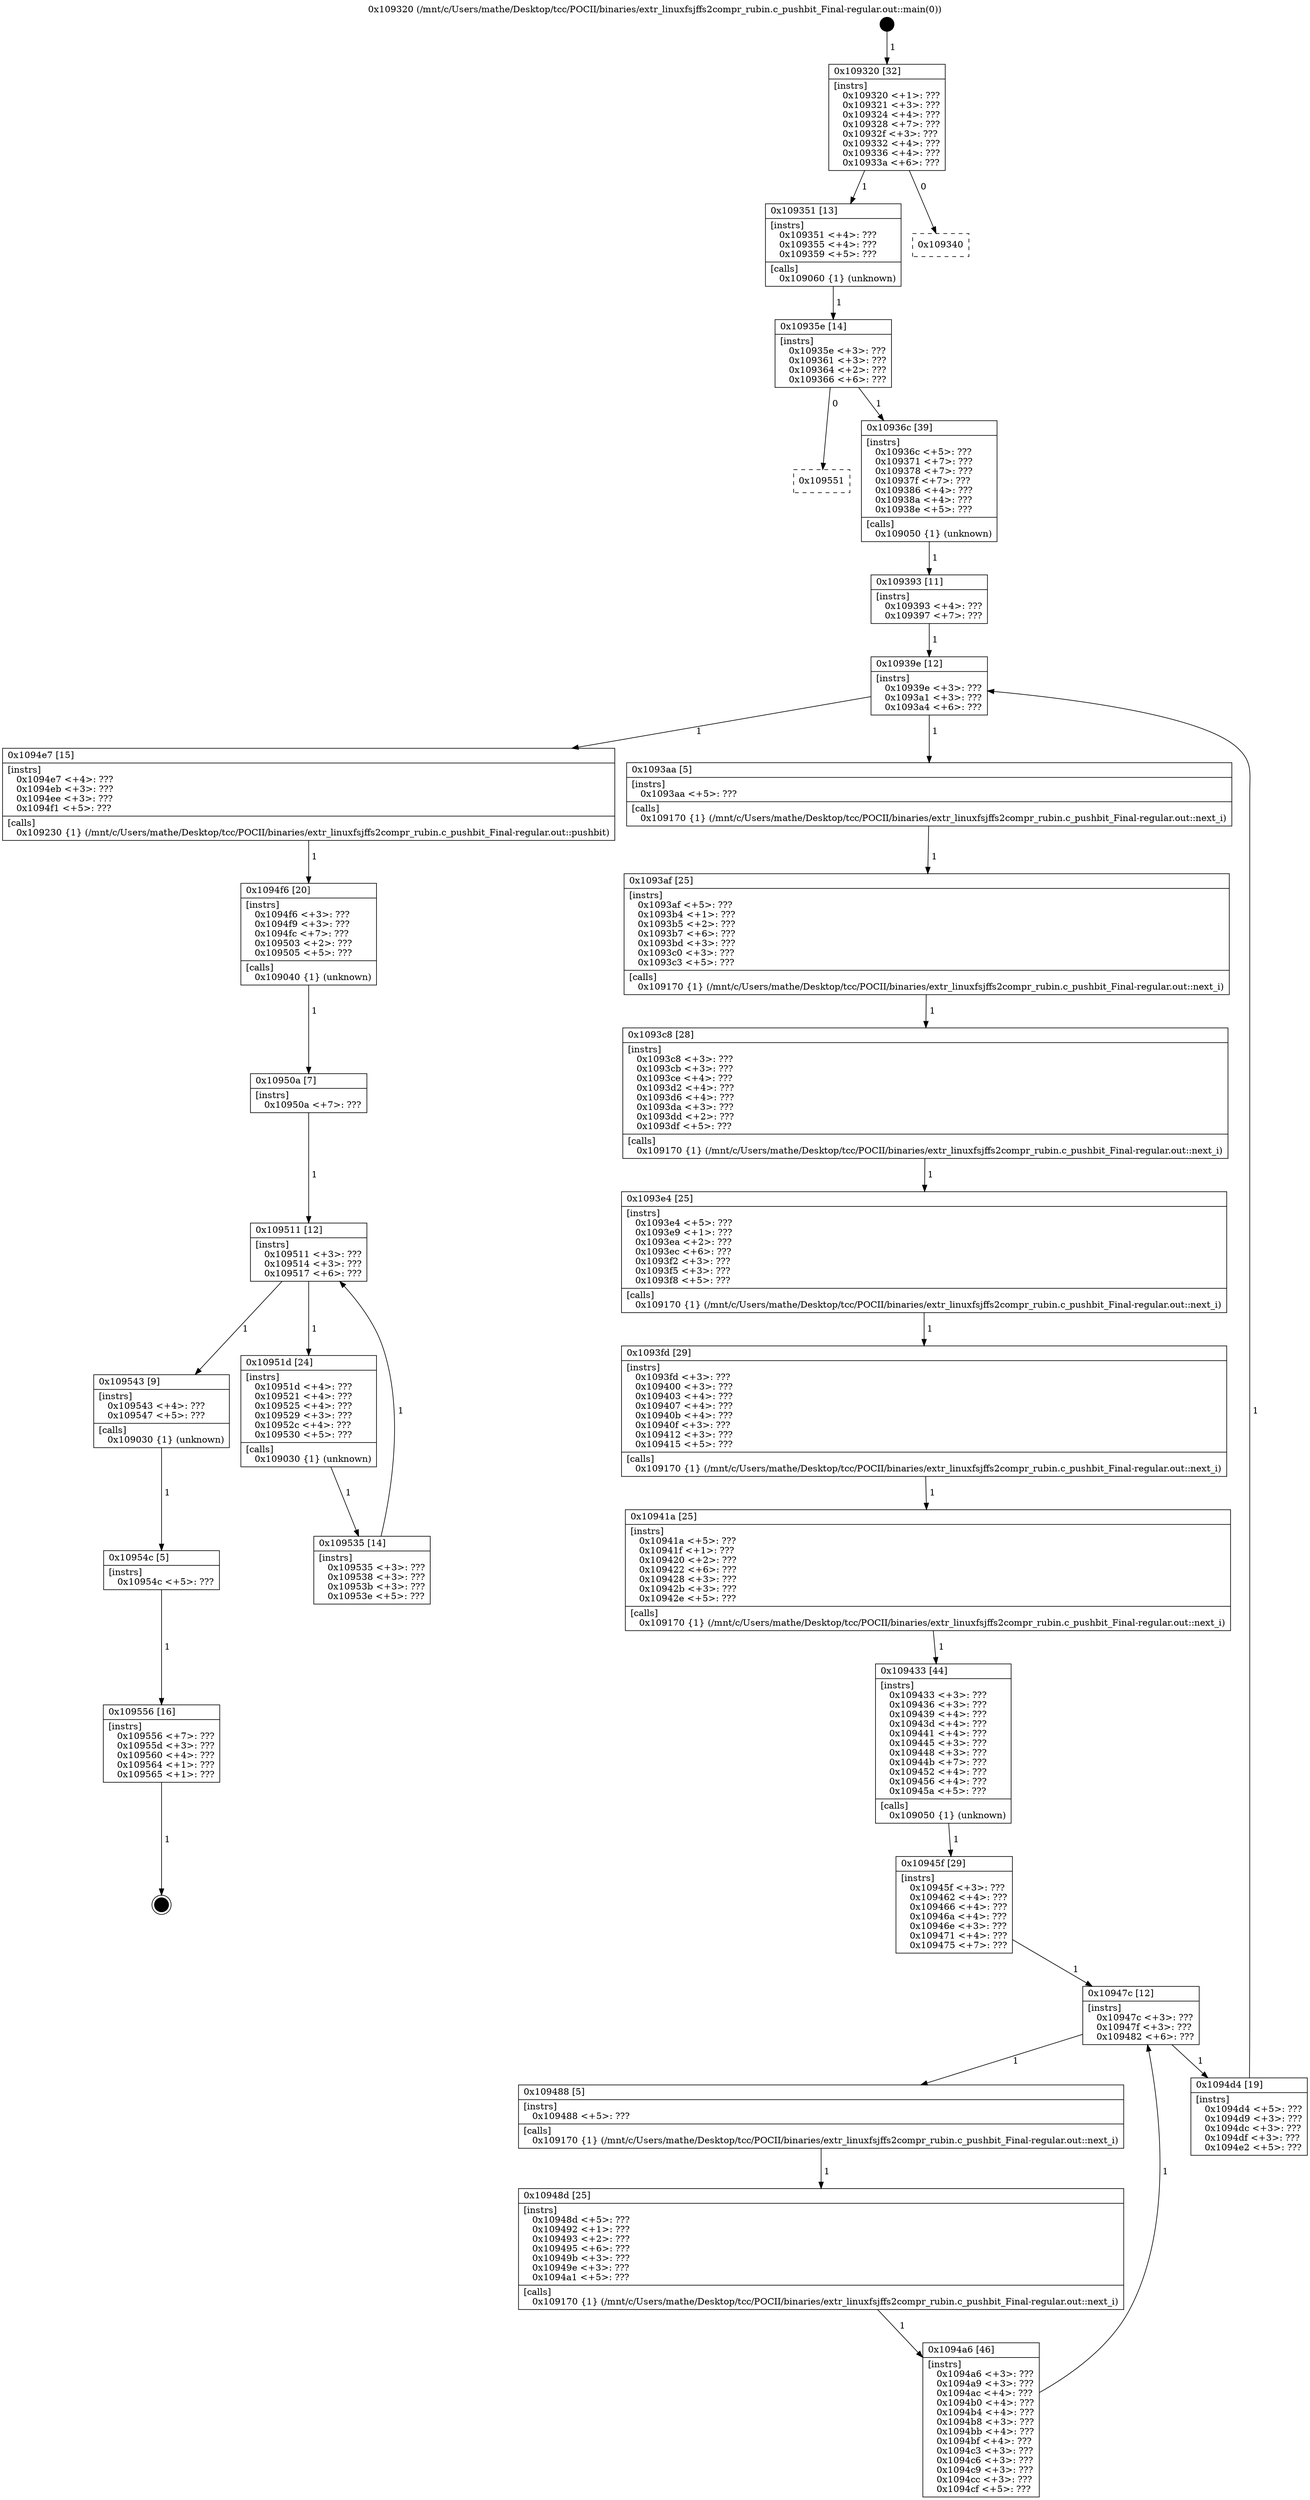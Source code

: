 digraph "0x109320" {
  label = "0x109320 (/mnt/c/Users/mathe/Desktop/tcc/POCII/binaries/extr_linuxfsjffs2compr_rubin.c_pushbit_Final-regular.out::main(0))"
  labelloc = "t"
  node[shape=record]

  Entry [label="",width=0.3,height=0.3,shape=circle,fillcolor=black,style=filled]
  "0x109320" [label="{
     0x109320 [32]\l
     | [instrs]\l
     &nbsp;&nbsp;0x109320 \<+1\>: ???\l
     &nbsp;&nbsp;0x109321 \<+3\>: ???\l
     &nbsp;&nbsp;0x109324 \<+4\>: ???\l
     &nbsp;&nbsp;0x109328 \<+7\>: ???\l
     &nbsp;&nbsp;0x10932f \<+3\>: ???\l
     &nbsp;&nbsp;0x109332 \<+4\>: ???\l
     &nbsp;&nbsp;0x109336 \<+4\>: ???\l
     &nbsp;&nbsp;0x10933a \<+6\>: ???\l
  }"]
  "0x109351" [label="{
     0x109351 [13]\l
     | [instrs]\l
     &nbsp;&nbsp;0x109351 \<+4\>: ???\l
     &nbsp;&nbsp;0x109355 \<+4\>: ???\l
     &nbsp;&nbsp;0x109359 \<+5\>: ???\l
     | [calls]\l
     &nbsp;&nbsp;0x109060 \{1\} (unknown)\l
  }"]
  "0x109340" [label="{
     0x109340\l
  }", style=dashed]
  "0x10935e" [label="{
     0x10935e [14]\l
     | [instrs]\l
     &nbsp;&nbsp;0x10935e \<+3\>: ???\l
     &nbsp;&nbsp;0x109361 \<+3\>: ???\l
     &nbsp;&nbsp;0x109364 \<+2\>: ???\l
     &nbsp;&nbsp;0x109366 \<+6\>: ???\l
  }"]
  "0x109551" [label="{
     0x109551\l
  }", style=dashed]
  "0x10936c" [label="{
     0x10936c [39]\l
     | [instrs]\l
     &nbsp;&nbsp;0x10936c \<+5\>: ???\l
     &nbsp;&nbsp;0x109371 \<+7\>: ???\l
     &nbsp;&nbsp;0x109378 \<+7\>: ???\l
     &nbsp;&nbsp;0x10937f \<+7\>: ???\l
     &nbsp;&nbsp;0x109386 \<+4\>: ???\l
     &nbsp;&nbsp;0x10938a \<+4\>: ???\l
     &nbsp;&nbsp;0x10938e \<+5\>: ???\l
     | [calls]\l
     &nbsp;&nbsp;0x109050 \{1\} (unknown)\l
  }"]
  Exit [label="",width=0.3,height=0.3,shape=circle,fillcolor=black,style=filled,peripheries=2]
  "0x10939e" [label="{
     0x10939e [12]\l
     | [instrs]\l
     &nbsp;&nbsp;0x10939e \<+3\>: ???\l
     &nbsp;&nbsp;0x1093a1 \<+3\>: ???\l
     &nbsp;&nbsp;0x1093a4 \<+6\>: ???\l
  }"]
  "0x1094e7" [label="{
     0x1094e7 [15]\l
     | [instrs]\l
     &nbsp;&nbsp;0x1094e7 \<+4\>: ???\l
     &nbsp;&nbsp;0x1094eb \<+3\>: ???\l
     &nbsp;&nbsp;0x1094ee \<+3\>: ???\l
     &nbsp;&nbsp;0x1094f1 \<+5\>: ???\l
     | [calls]\l
     &nbsp;&nbsp;0x109230 \{1\} (/mnt/c/Users/mathe/Desktop/tcc/POCII/binaries/extr_linuxfsjffs2compr_rubin.c_pushbit_Final-regular.out::pushbit)\l
  }"]
  "0x1093aa" [label="{
     0x1093aa [5]\l
     | [instrs]\l
     &nbsp;&nbsp;0x1093aa \<+5\>: ???\l
     | [calls]\l
     &nbsp;&nbsp;0x109170 \{1\} (/mnt/c/Users/mathe/Desktop/tcc/POCII/binaries/extr_linuxfsjffs2compr_rubin.c_pushbit_Final-regular.out::next_i)\l
  }"]
  "0x1093af" [label="{
     0x1093af [25]\l
     | [instrs]\l
     &nbsp;&nbsp;0x1093af \<+5\>: ???\l
     &nbsp;&nbsp;0x1093b4 \<+1\>: ???\l
     &nbsp;&nbsp;0x1093b5 \<+2\>: ???\l
     &nbsp;&nbsp;0x1093b7 \<+6\>: ???\l
     &nbsp;&nbsp;0x1093bd \<+3\>: ???\l
     &nbsp;&nbsp;0x1093c0 \<+3\>: ???\l
     &nbsp;&nbsp;0x1093c3 \<+5\>: ???\l
     | [calls]\l
     &nbsp;&nbsp;0x109170 \{1\} (/mnt/c/Users/mathe/Desktop/tcc/POCII/binaries/extr_linuxfsjffs2compr_rubin.c_pushbit_Final-regular.out::next_i)\l
  }"]
  "0x1093c8" [label="{
     0x1093c8 [28]\l
     | [instrs]\l
     &nbsp;&nbsp;0x1093c8 \<+3\>: ???\l
     &nbsp;&nbsp;0x1093cb \<+3\>: ???\l
     &nbsp;&nbsp;0x1093ce \<+4\>: ???\l
     &nbsp;&nbsp;0x1093d2 \<+4\>: ???\l
     &nbsp;&nbsp;0x1093d6 \<+4\>: ???\l
     &nbsp;&nbsp;0x1093da \<+3\>: ???\l
     &nbsp;&nbsp;0x1093dd \<+2\>: ???\l
     &nbsp;&nbsp;0x1093df \<+5\>: ???\l
     | [calls]\l
     &nbsp;&nbsp;0x109170 \{1\} (/mnt/c/Users/mathe/Desktop/tcc/POCII/binaries/extr_linuxfsjffs2compr_rubin.c_pushbit_Final-regular.out::next_i)\l
  }"]
  "0x1093e4" [label="{
     0x1093e4 [25]\l
     | [instrs]\l
     &nbsp;&nbsp;0x1093e4 \<+5\>: ???\l
     &nbsp;&nbsp;0x1093e9 \<+1\>: ???\l
     &nbsp;&nbsp;0x1093ea \<+2\>: ???\l
     &nbsp;&nbsp;0x1093ec \<+6\>: ???\l
     &nbsp;&nbsp;0x1093f2 \<+3\>: ???\l
     &nbsp;&nbsp;0x1093f5 \<+3\>: ???\l
     &nbsp;&nbsp;0x1093f8 \<+5\>: ???\l
     | [calls]\l
     &nbsp;&nbsp;0x109170 \{1\} (/mnt/c/Users/mathe/Desktop/tcc/POCII/binaries/extr_linuxfsjffs2compr_rubin.c_pushbit_Final-regular.out::next_i)\l
  }"]
  "0x1093fd" [label="{
     0x1093fd [29]\l
     | [instrs]\l
     &nbsp;&nbsp;0x1093fd \<+3\>: ???\l
     &nbsp;&nbsp;0x109400 \<+3\>: ???\l
     &nbsp;&nbsp;0x109403 \<+4\>: ???\l
     &nbsp;&nbsp;0x109407 \<+4\>: ???\l
     &nbsp;&nbsp;0x10940b \<+4\>: ???\l
     &nbsp;&nbsp;0x10940f \<+3\>: ???\l
     &nbsp;&nbsp;0x109412 \<+3\>: ???\l
     &nbsp;&nbsp;0x109415 \<+5\>: ???\l
     | [calls]\l
     &nbsp;&nbsp;0x109170 \{1\} (/mnt/c/Users/mathe/Desktop/tcc/POCII/binaries/extr_linuxfsjffs2compr_rubin.c_pushbit_Final-regular.out::next_i)\l
  }"]
  "0x10941a" [label="{
     0x10941a [25]\l
     | [instrs]\l
     &nbsp;&nbsp;0x10941a \<+5\>: ???\l
     &nbsp;&nbsp;0x10941f \<+1\>: ???\l
     &nbsp;&nbsp;0x109420 \<+2\>: ???\l
     &nbsp;&nbsp;0x109422 \<+6\>: ???\l
     &nbsp;&nbsp;0x109428 \<+3\>: ???\l
     &nbsp;&nbsp;0x10942b \<+3\>: ???\l
     &nbsp;&nbsp;0x10942e \<+5\>: ???\l
     | [calls]\l
     &nbsp;&nbsp;0x109170 \{1\} (/mnt/c/Users/mathe/Desktop/tcc/POCII/binaries/extr_linuxfsjffs2compr_rubin.c_pushbit_Final-regular.out::next_i)\l
  }"]
  "0x109433" [label="{
     0x109433 [44]\l
     | [instrs]\l
     &nbsp;&nbsp;0x109433 \<+3\>: ???\l
     &nbsp;&nbsp;0x109436 \<+3\>: ???\l
     &nbsp;&nbsp;0x109439 \<+4\>: ???\l
     &nbsp;&nbsp;0x10943d \<+4\>: ???\l
     &nbsp;&nbsp;0x109441 \<+4\>: ???\l
     &nbsp;&nbsp;0x109445 \<+3\>: ???\l
     &nbsp;&nbsp;0x109448 \<+3\>: ???\l
     &nbsp;&nbsp;0x10944b \<+7\>: ???\l
     &nbsp;&nbsp;0x109452 \<+4\>: ???\l
     &nbsp;&nbsp;0x109456 \<+4\>: ???\l
     &nbsp;&nbsp;0x10945a \<+5\>: ???\l
     | [calls]\l
     &nbsp;&nbsp;0x109050 \{1\} (unknown)\l
  }"]
  "0x10947c" [label="{
     0x10947c [12]\l
     | [instrs]\l
     &nbsp;&nbsp;0x10947c \<+3\>: ???\l
     &nbsp;&nbsp;0x10947f \<+3\>: ???\l
     &nbsp;&nbsp;0x109482 \<+6\>: ???\l
  }"]
  "0x1094d4" [label="{
     0x1094d4 [19]\l
     | [instrs]\l
     &nbsp;&nbsp;0x1094d4 \<+5\>: ???\l
     &nbsp;&nbsp;0x1094d9 \<+3\>: ???\l
     &nbsp;&nbsp;0x1094dc \<+3\>: ???\l
     &nbsp;&nbsp;0x1094df \<+3\>: ???\l
     &nbsp;&nbsp;0x1094e2 \<+5\>: ???\l
  }"]
  "0x109488" [label="{
     0x109488 [5]\l
     | [instrs]\l
     &nbsp;&nbsp;0x109488 \<+5\>: ???\l
     | [calls]\l
     &nbsp;&nbsp;0x109170 \{1\} (/mnt/c/Users/mathe/Desktop/tcc/POCII/binaries/extr_linuxfsjffs2compr_rubin.c_pushbit_Final-regular.out::next_i)\l
  }"]
  "0x10948d" [label="{
     0x10948d [25]\l
     | [instrs]\l
     &nbsp;&nbsp;0x10948d \<+5\>: ???\l
     &nbsp;&nbsp;0x109492 \<+1\>: ???\l
     &nbsp;&nbsp;0x109493 \<+2\>: ???\l
     &nbsp;&nbsp;0x109495 \<+6\>: ???\l
     &nbsp;&nbsp;0x10949b \<+3\>: ???\l
     &nbsp;&nbsp;0x10949e \<+3\>: ???\l
     &nbsp;&nbsp;0x1094a1 \<+5\>: ???\l
     | [calls]\l
     &nbsp;&nbsp;0x109170 \{1\} (/mnt/c/Users/mathe/Desktop/tcc/POCII/binaries/extr_linuxfsjffs2compr_rubin.c_pushbit_Final-regular.out::next_i)\l
  }"]
  "0x1094a6" [label="{
     0x1094a6 [46]\l
     | [instrs]\l
     &nbsp;&nbsp;0x1094a6 \<+3\>: ???\l
     &nbsp;&nbsp;0x1094a9 \<+3\>: ???\l
     &nbsp;&nbsp;0x1094ac \<+4\>: ???\l
     &nbsp;&nbsp;0x1094b0 \<+4\>: ???\l
     &nbsp;&nbsp;0x1094b4 \<+4\>: ???\l
     &nbsp;&nbsp;0x1094b8 \<+3\>: ???\l
     &nbsp;&nbsp;0x1094bb \<+4\>: ???\l
     &nbsp;&nbsp;0x1094bf \<+4\>: ???\l
     &nbsp;&nbsp;0x1094c3 \<+3\>: ???\l
     &nbsp;&nbsp;0x1094c6 \<+3\>: ???\l
     &nbsp;&nbsp;0x1094c9 \<+3\>: ???\l
     &nbsp;&nbsp;0x1094cc \<+3\>: ???\l
     &nbsp;&nbsp;0x1094cf \<+5\>: ???\l
  }"]
  "0x10945f" [label="{
     0x10945f [29]\l
     | [instrs]\l
     &nbsp;&nbsp;0x10945f \<+3\>: ???\l
     &nbsp;&nbsp;0x109462 \<+4\>: ???\l
     &nbsp;&nbsp;0x109466 \<+4\>: ???\l
     &nbsp;&nbsp;0x10946a \<+4\>: ???\l
     &nbsp;&nbsp;0x10946e \<+3\>: ???\l
     &nbsp;&nbsp;0x109471 \<+4\>: ???\l
     &nbsp;&nbsp;0x109475 \<+7\>: ???\l
  }"]
  "0x109556" [label="{
     0x109556 [16]\l
     | [instrs]\l
     &nbsp;&nbsp;0x109556 \<+7\>: ???\l
     &nbsp;&nbsp;0x10955d \<+3\>: ???\l
     &nbsp;&nbsp;0x109560 \<+4\>: ???\l
     &nbsp;&nbsp;0x109564 \<+1\>: ???\l
     &nbsp;&nbsp;0x109565 \<+1\>: ???\l
  }"]
  "0x109393" [label="{
     0x109393 [11]\l
     | [instrs]\l
     &nbsp;&nbsp;0x109393 \<+4\>: ???\l
     &nbsp;&nbsp;0x109397 \<+7\>: ???\l
  }"]
  "0x1094f6" [label="{
     0x1094f6 [20]\l
     | [instrs]\l
     &nbsp;&nbsp;0x1094f6 \<+3\>: ???\l
     &nbsp;&nbsp;0x1094f9 \<+3\>: ???\l
     &nbsp;&nbsp;0x1094fc \<+7\>: ???\l
     &nbsp;&nbsp;0x109503 \<+2\>: ???\l
     &nbsp;&nbsp;0x109505 \<+5\>: ???\l
     | [calls]\l
     &nbsp;&nbsp;0x109040 \{1\} (unknown)\l
  }"]
  "0x109511" [label="{
     0x109511 [12]\l
     | [instrs]\l
     &nbsp;&nbsp;0x109511 \<+3\>: ???\l
     &nbsp;&nbsp;0x109514 \<+3\>: ???\l
     &nbsp;&nbsp;0x109517 \<+6\>: ???\l
  }"]
  "0x109543" [label="{
     0x109543 [9]\l
     | [instrs]\l
     &nbsp;&nbsp;0x109543 \<+4\>: ???\l
     &nbsp;&nbsp;0x109547 \<+5\>: ???\l
     | [calls]\l
     &nbsp;&nbsp;0x109030 \{1\} (unknown)\l
  }"]
  "0x10951d" [label="{
     0x10951d [24]\l
     | [instrs]\l
     &nbsp;&nbsp;0x10951d \<+4\>: ???\l
     &nbsp;&nbsp;0x109521 \<+4\>: ???\l
     &nbsp;&nbsp;0x109525 \<+4\>: ???\l
     &nbsp;&nbsp;0x109529 \<+3\>: ???\l
     &nbsp;&nbsp;0x10952c \<+4\>: ???\l
     &nbsp;&nbsp;0x109530 \<+5\>: ???\l
     | [calls]\l
     &nbsp;&nbsp;0x109030 \{1\} (unknown)\l
  }"]
  "0x109535" [label="{
     0x109535 [14]\l
     | [instrs]\l
     &nbsp;&nbsp;0x109535 \<+3\>: ???\l
     &nbsp;&nbsp;0x109538 \<+3\>: ???\l
     &nbsp;&nbsp;0x10953b \<+3\>: ???\l
     &nbsp;&nbsp;0x10953e \<+5\>: ???\l
  }"]
  "0x10950a" [label="{
     0x10950a [7]\l
     | [instrs]\l
     &nbsp;&nbsp;0x10950a \<+7\>: ???\l
  }"]
  "0x10954c" [label="{
     0x10954c [5]\l
     | [instrs]\l
     &nbsp;&nbsp;0x10954c \<+5\>: ???\l
  }"]
  Entry -> "0x109320" [label=" 1"]
  "0x109320" -> "0x109351" [label=" 1"]
  "0x109320" -> "0x109340" [label=" 0"]
  "0x109351" -> "0x10935e" [label=" 1"]
  "0x10935e" -> "0x109551" [label=" 0"]
  "0x10935e" -> "0x10936c" [label=" 1"]
  "0x109556" -> Exit [label=" 1"]
  "0x10936c" -> "0x109393" [label=" 1"]
  "0x10939e" -> "0x1094e7" [label=" 1"]
  "0x10939e" -> "0x1093aa" [label=" 1"]
  "0x1093aa" -> "0x1093af" [label=" 1"]
  "0x1093af" -> "0x1093c8" [label=" 1"]
  "0x1093c8" -> "0x1093e4" [label=" 1"]
  "0x1093e4" -> "0x1093fd" [label=" 1"]
  "0x1093fd" -> "0x10941a" [label=" 1"]
  "0x10941a" -> "0x109433" [label=" 1"]
  "0x109433" -> "0x10945f" [label=" 1"]
  "0x10947c" -> "0x1094d4" [label=" 1"]
  "0x10947c" -> "0x109488" [label=" 1"]
  "0x109488" -> "0x10948d" [label=" 1"]
  "0x10948d" -> "0x1094a6" [label=" 1"]
  "0x10945f" -> "0x10947c" [label=" 1"]
  "0x1094a6" -> "0x10947c" [label=" 1"]
  "0x10954c" -> "0x109556" [label=" 1"]
  "0x109393" -> "0x10939e" [label=" 1"]
  "0x1094d4" -> "0x10939e" [label=" 1"]
  "0x1094e7" -> "0x1094f6" [label=" 1"]
  "0x1094f6" -> "0x10950a" [label=" 1"]
  "0x109511" -> "0x109543" [label=" 1"]
  "0x109511" -> "0x10951d" [label=" 1"]
  "0x10951d" -> "0x109535" [label=" 1"]
  "0x10950a" -> "0x109511" [label=" 1"]
  "0x109535" -> "0x109511" [label=" 1"]
  "0x109543" -> "0x10954c" [label=" 1"]
}
